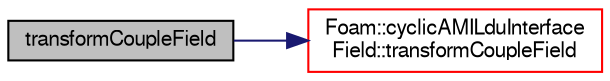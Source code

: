 digraph "transformCoupleField"
{
  bgcolor="transparent";
  edge [fontname="FreeSans",fontsize="10",labelfontname="FreeSans",labelfontsize="10"];
  node [fontname="FreeSans",fontsize="10",shape=record];
  rankdir="LR";
  Node27 [label="transformCoupleField",height=0.2,width=0.4,color="black", fillcolor="grey75", style="filled", fontcolor="black"];
  Node27 -> Node28 [color="midnightblue",fontsize="10",style="solid",fontname="FreeSans"];
  Node28 [label="Foam::cyclicAMILduInterface\lField::transformCoupleField",height=0.2,width=0.4,color="red",URL="$a24934.html#af444eb11487cc65c3f7e9f29184aa5bc",tooltip="Transform given patch field. "];
}

